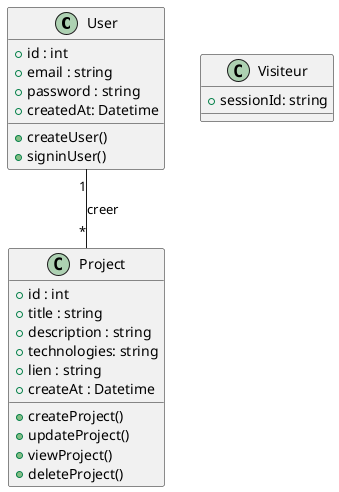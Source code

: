 @startuml Portfolio 

class User {
    + id : int 
    + email : string 
    + password : string 
    + createdAt: Datetime

    + createUser()
    + signinUser()
}

class Project {
    + id : int 
    + title : string 
    + description : string
    + technologies: string 
    + lien : string 
    + createAt : Datetime

    + createProject()
    + updateProject()
    + viewProject()
    + deleteProject() 
}

class Visiteur {
    + sessionId: string
}

User "1" -- "*" Project : creer


@enduml